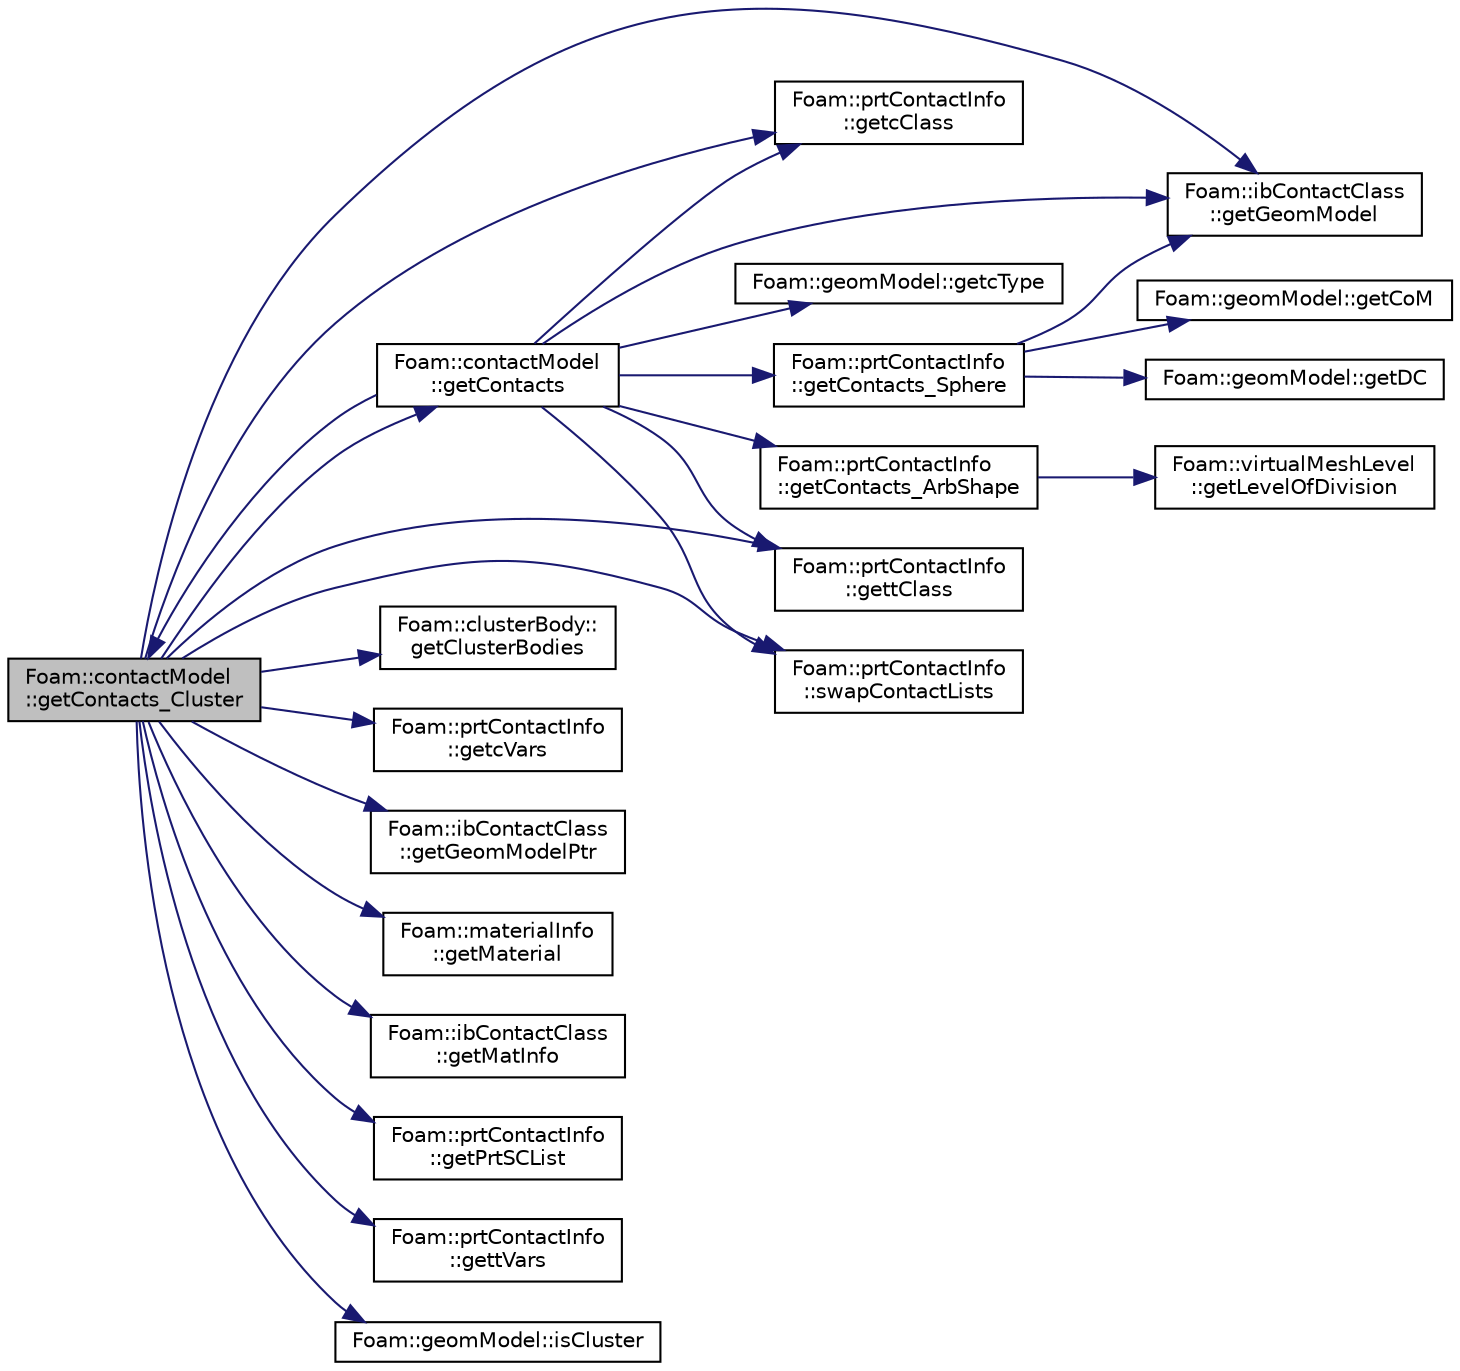 digraph "Foam::contactModel::getContacts_Cluster"
{
 // LATEX_PDF_SIZE
  edge [fontname="Helvetica",fontsize="10",labelfontname="Helvetica",labelfontsize="10"];
  node [fontname="Helvetica",fontsize="10",shape=record];
  rankdir="LR";
  Node1 [label="Foam::contactModel\l::getContacts_Cluster",height=0.2,width=0.4,color="black", fillcolor="grey75", style="filled", fontcolor="black",tooltip=" "];
  Node1 -> Node2 [color="midnightblue",fontsize="10",style="solid"];
  Node2 [label="Foam::prtContactInfo\l::getcClass",height=0.2,width=0.4,color="black", fillcolor="white", style="filled",URL="$classFoam_1_1prtContactInfo.html#a52f57233556bfc89a0590f9e31b7c972",tooltip=" "];
  Node1 -> Node3 [color="midnightblue",fontsize="10",style="solid"];
  Node3 [label="Foam::clusterBody::\lgetClusterBodies",height=0.2,width=0.4,color="black", fillcolor="white", style="filled",URL="$classFoam_1_1clusterBody.html#a284f52a30ebda31d578267f12c902225",tooltip=" "];
  Node1 -> Node4 [color="midnightblue",fontsize="10",style="solid"];
  Node4 [label="Foam::contactModel\l::getContacts",height=0.2,width=0.4,color="black", fillcolor="white", style="filled",URL="$namespaceFoam_1_1contactModel.html#a3baef36a0cef71bd28ad397754d07c36",tooltip=" "];
  Node4 -> Node2 [color="midnightblue",fontsize="10",style="solid"];
  Node4 -> Node5 [color="midnightblue",fontsize="10",style="solid"];
  Node5 [label="Foam::prtContactInfo\l::getContacts_ArbShape",height=0.2,width=0.4,color="black", fillcolor="white", style="filled",URL="$classFoam_1_1prtContactInfo.html#aceb4dd78b4357ad9cbb3e616775cc514",tooltip=" "];
  Node5 -> Node6 [color="midnightblue",fontsize="10",style="solid"];
  Node6 [label="Foam::virtualMeshLevel\l::getLevelOfDivision",height=0.2,width=0.4,color="black", fillcolor="white", style="filled",URL="$classFoam_1_1virtualMeshLevel.html#a1eb892ba729b2ba4c733d6157a1236e6",tooltip=" "];
  Node4 -> Node1 [color="midnightblue",fontsize="10",style="solid"];
  Node4 -> Node7 [color="midnightblue",fontsize="10",style="solid"];
  Node7 [label="Foam::prtContactInfo\l::getContacts_Sphere",height=0.2,width=0.4,color="black", fillcolor="white", style="filled",URL="$classFoam_1_1prtContactInfo.html#a1ff072a8f85c2b2ec88609be0e0a007a",tooltip=" "];
  Node7 -> Node8 [color="midnightblue",fontsize="10",style="solid"];
  Node8 [label="Foam::geomModel::getCoM",height=0.2,width=0.4,color="black", fillcolor="white", style="filled",URL="$classFoam_1_1geomModel.html#a17f5482e38b671fd424704393e4db210",tooltip=" "];
  Node7 -> Node9 [color="midnightblue",fontsize="10",style="solid"];
  Node9 [label="Foam::geomModel::getDC",height=0.2,width=0.4,color="black", fillcolor="white", style="filled",URL="$classFoam_1_1geomModel.html#a4a544cd34b3b6a9963fb311c4d9938fb",tooltip=" "];
  Node7 -> Node10 [color="midnightblue",fontsize="10",style="solid"];
  Node10 [label="Foam::ibContactClass\l::getGeomModel",height=0.2,width=0.4,color="black", fillcolor="white", style="filled",URL="$classFoam_1_1ibContactClass.html#af24117aa9d6b8a28c64ce11354a2fa35",tooltip=" "];
  Node4 -> Node11 [color="midnightblue",fontsize="10",style="solid"];
  Node11 [label="Foam::geomModel::getcType",height=0.2,width=0.4,color="black", fillcolor="white", style="filled",URL="$classFoam_1_1geomModel.html#aad4760c95591b65260efb023cdbbe862",tooltip=" "];
  Node4 -> Node10 [color="midnightblue",fontsize="10",style="solid"];
  Node4 -> Node12 [color="midnightblue",fontsize="10",style="solid"];
  Node12 [label="Foam::prtContactInfo\l::gettClass",height=0.2,width=0.4,color="black", fillcolor="white", style="filled",URL="$classFoam_1_1prtContactInfo.html#a791269e3eebc50b0019029cff6178466",tooltip=" "];
  Node4 -> Node13 [color="midnightblue",fontsize="10",style="solid"];
  Node13 [label="Foam::prtContactInfo\l::swapContactLists",height=0.2,width=0.4,color="black", fillcolor="white", style="filled",URL="$classFoam_1_1prtContactInfo.html#adb943de4a9dcde01b8286fd91dc8bcd5",tooltip=" "];
  Node1 -> Node14 [color="midnightblue",fontsize="10",style="solid"];
  Node14 [label="Foam::prtContactInfo\l::getcVars",height=0.2,width=0.4,color="black", fillcolor="white", style="filled",URL="$classFoam_1_1prtContactInfo.html#aedc8cfde123ed60b21732cec0c5d399d",tooltip=" "];
  Node1 -> Node10 [color="midnightblue",fontsize="10",style="solid"];
  Node1 -> Node15 [color="midnightblue",fontsize="10",style="solid"];
  Node15 [label="Foam::ibContactClass\l::getGeomModelPtr",height=0.2,width=0.4,color="black", fillcolor="white", style="filled",URL="$classFoam_1_1ibContactClass.html#af11d4d057a35a57e68ea8b0b03ff703c",tooltip=" "];
  Node1 -> Node16 [color="midnightblue",fontsize="10",style="solid"];
  Node16 [label="Foam::materialInfo\l::getMaterial",height=0.2,width=0.4,color="black", fillcolor="white", style="filled",URL="$classFoam_1_1materialInfo.html#af4ad397d31f9fbfa3f1740d921c7364c",tooltip=" "];
  Node1 -> Node17 [color="midnightblue",fontsize="10",style="solid"];
  Node17 [label="Foam::ibContactClass\l::getMatInfo",height=0.2,width=0.4,color="black", fillcolor="white", style="filled",URL="$classFoam_1_1ibContactClass.html#a5358ed75ed8e5f863f982ef3703290aa",tooltip=" "];
  Node1 -> Node18 [color="midnightblue",fontsize="10",style="solid"];
  Node18 [label="Foam::prtContactInfo\l::getPrtSCList",height=0.2,width=0.4,color="black", fillcolor="white", style="filled",URL="$classFoam_1_1prtContactInfo.html#a7a052703697cf76d2e27c8529656b573",tooltip=" "];
  Node1 -> Node12 [color="midnightblue",fontsize="10",style="solid"];
  Node1 -> Node19 [color="midnightblue",fontsize="10",style="solid"];
  Node19 [label="Foam::prtContactInfo\l::gettVars",height=0.2,width=0.4,color="black", fillcolor="white", style="filled",URL="$classFoam_1_1prtContactInfo.html#a3a958226cb214a7326bc6ea584cdd758",tooltip=" "];
  Node1 -> Node20 [color="midnightblue",fontsize="10",style="solid"];
  Node20 [label="Foam::geomModel::isCluster",height=0.2,width=0.4,color="black", fillcolor="white", style="filled",URL="$classFoam_1_1geomModel.html#a52273797dd78b8e0e679350270a436fd",tooltip=" "];
  Node1 -> Node13 [color="midnightblue",fontsize="10",style="solid"];
}
